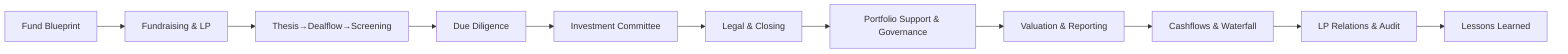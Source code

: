 flowchart LR
  BLUEPRINT[Fund Blueprint] --> FR[Fundraising & LP]
  FR --> PIPE[Thesis→Dealflow→Screening]
  PIPE --> DD[Due Diligence]
  DD --> IC[Investment Committee]
  IC --> LEGAL[Legal & Closing]
  LEGAL --> PORT[Portfolio Support & Governance]
  PORT --> VAL[Valuation & Reporting]
  VAL --> CASH[Cashflows & Waterfall]
  CASH --> IR[LP Relations & Audit]
  IR --> LEARN[Lessons Learned]